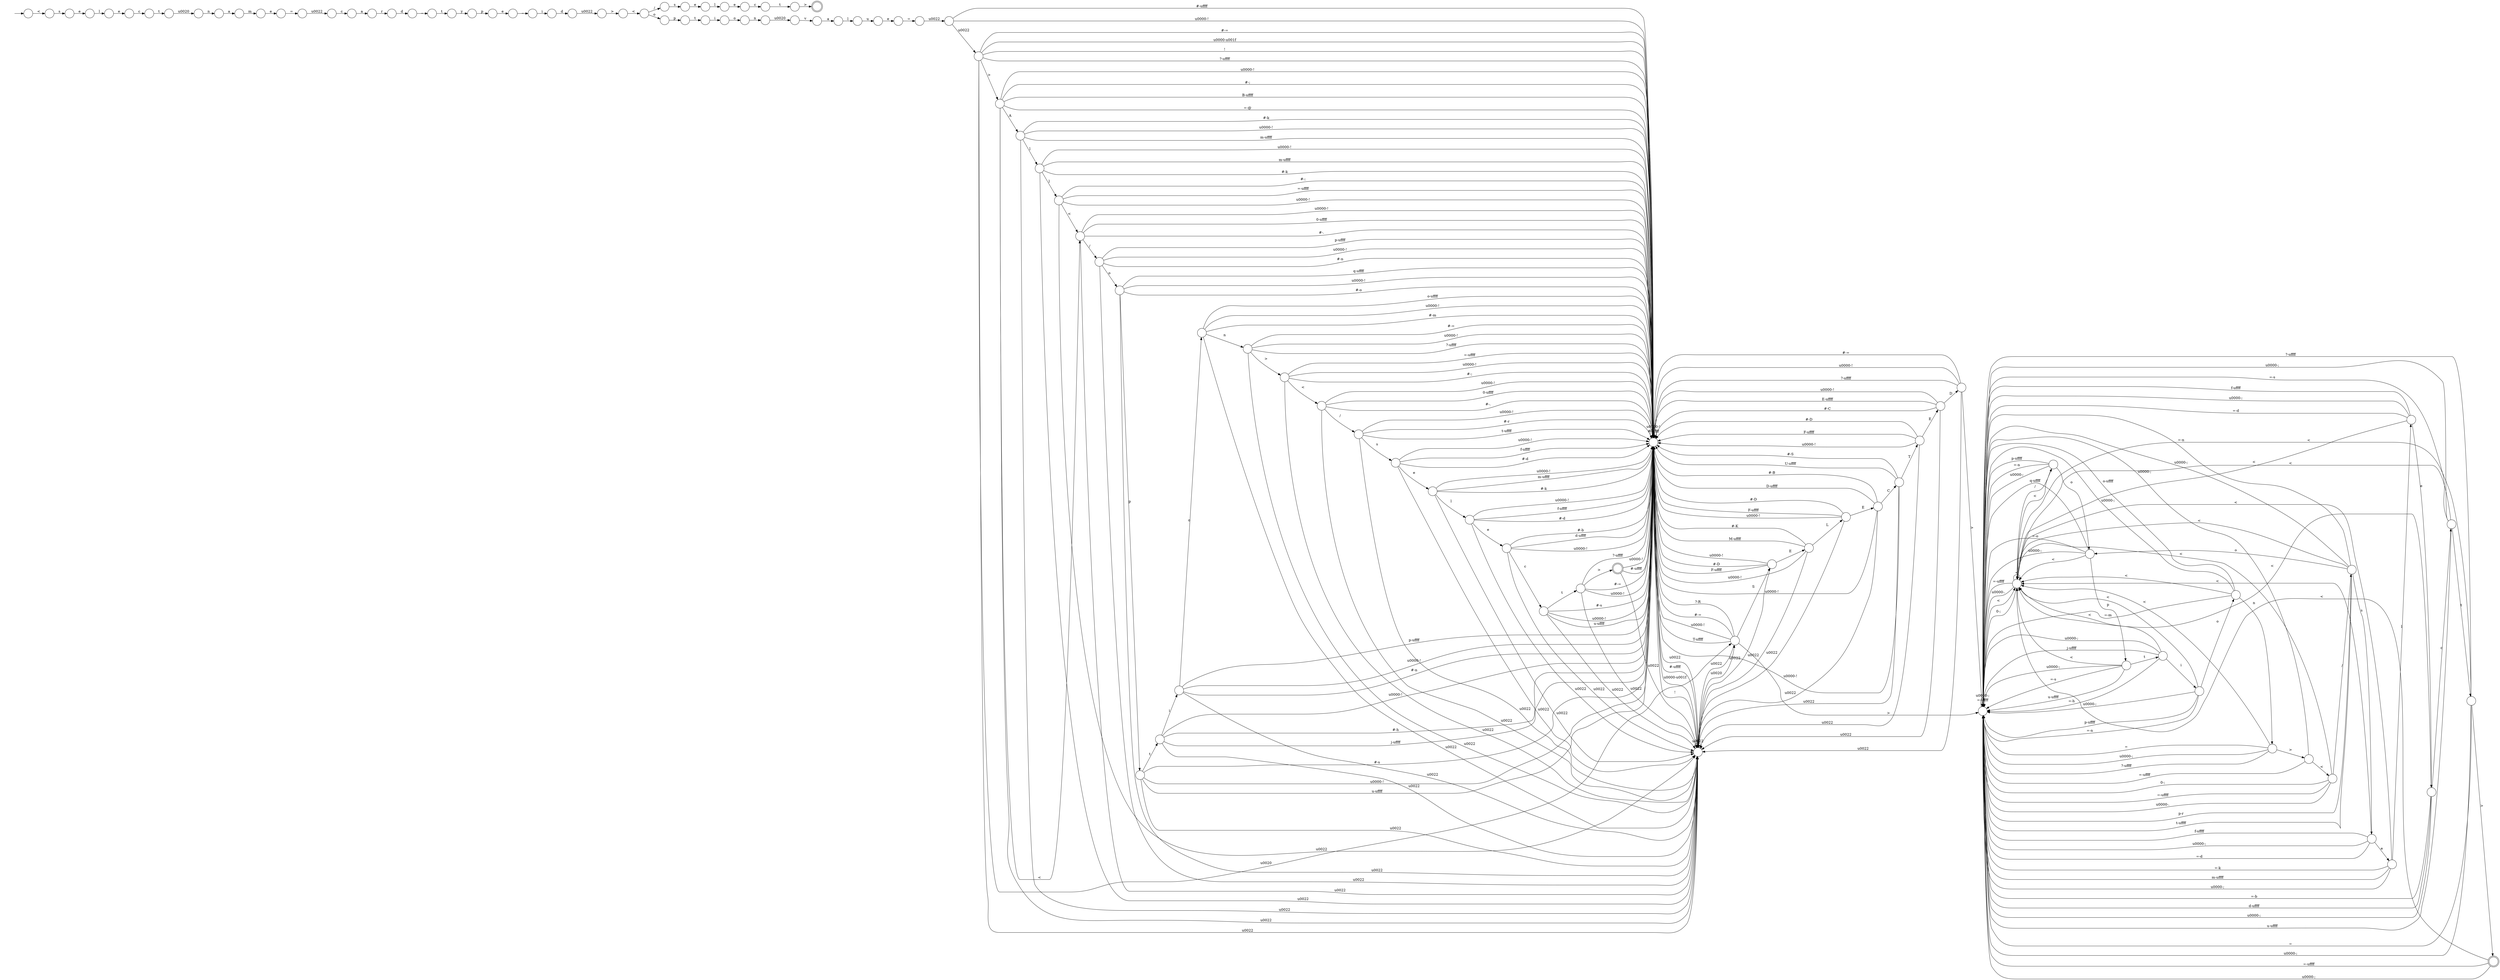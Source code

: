 digraph Automaton {
  rankdir = LR;
  0 [shape=circle,label=""];
  0 -> 81 [label="c"]
  1 [shape=circle,label=""];
  1 -> 18 [label="\u0022"]
  1 -> 63 [label="\u0000-!"]
  1 -> 63 [label="m-\uffff"]
  1 -> 70 [label="l"]
  1 -> 63 [label="#-k"]
  2 [shape=circle,label=""];
  2 -> 69 [label="p-r"]
  2 -> 28 [label="s"]
  2 -> 69 [label="t-\uffff"]
  2 -> 69 [label="=-n"]
  2 -> 69 [label="\u0000-;"]
  2 -> 95 [label="<"]
  2 -> 79 [label="o"]
  3 [shape=doublecircle,label=""];
  4 [shape=circle,label=""];
  4 -> 94 [label="="]
  5 [shape=circle,label=""];
  initial [shape=plaintext,label=""];
  initial -> 5
  5 -> 80 [label="<"]
  6 [shape=circle,label=""];
  6 -> 97 [label="e"]
  7 [shape=circle,label=""];
  7 -> 48 [label="i"]
  7 -> 69 [label="=-h"]
  7 -> 69 [label="\u0000-;"]
  7 -> 95 [label="<"]
  7 -> 69 [label="j-\uffff"]
  8 [shape=circle,label=""];
  8 -> 65 [label="\u0022"]
  8 -> 63 [label="#-\uffff"]
  8 -> 63 [label="\u0000-!"]
  9 [shape=circle,label=""];
  9 -> 6 [label="p"]
  10 [shape=circle,label=""];
  10 -> 22 [label="l"]
  11 [shape=circle,label=""];
  11 -> 78 [label="a"]
  12 [shape=circle,label=""];
  12 -> 9 [label="y"]
  13 [shape=circle,label=""];
  13 -> 18 [label="\u0022"]
  13 -> 104 [label="t"]
  13 -> 63 [label="#-s"]
  13 -> 63 [label="\u0000-!"]
  13 -> 63 [label="u-\uffff"]
  14 [shape=circle,label=""];
  14 -> 101 [label="i"]
  15 [shape=circle,label=""];
  15 -> 10 [label="e"]
  16 [shape=circle,label=""];
  16 -> 8 [label="\u0022"]
  17 [shape=circle,label=""];
  17 -> 18 [label="\u0022"]
  17 -> 63 [label="#-="]
  17 -> 63 [label="\u0000-!"]
  17 -> 103 [label=">"]
  17 -> 63 [label="?-\uffff"]
  18 [shape=circle,label=""];
  18 -> 18 [label="\u0022"]
  18 -> 63 [label="#-\uffff"]
  18 -> 63 [label="\u0000-\u001f"]
  18 -> 73 [label="\u0020"]
  18 -> 63 [label="!"]
  19 [shape=circle,label=""];
  19 -> 91 [label="n"]
  20 [shape=circle,label=""];
  20 -> 18 [label="\u0022"]
  20 -> 63 [label="\u0000-!"]
  20 -> 63 [label="#-K"]
  20 -> 46 [label="L"]
  20 -> 63 [label="M-\uffff"]
  21 [shape=circle,label=""];
  21 -> 69 [label="=-\uffff"]
  21 -> 69 [label="\u0000-;"]
  21 -> 39 [label="<"]
  22 [shape=circle,label=""];
  22 -> 75 [label="e"]
  23 [shape=circle,label=""];
  23 -> 33 [label="v"]
  24 [shape=circle,label=""];
  24 -> 59 [label="t"]
  25 [shape=circle,label=""];
  25 -> 15 [label="s"]
  26 [shape=circle,label=""];
  26 -> 62 [label="\u0022"]
  27 [shape=circle,label=""];
  27 -> 18 [label="\u0022"]
  27 -> 63 [label="\u0000-!"]
  27 -> 63 [label="m-\uffff"]
  27 -> 57 [label="l"]
  27 -> 63 [label="#-k"]
  28 [shape=circle,label=""];
  28 -> 87 [label="e"]
  28 -> 69 [label="f-\uffff"]
  28 -> 69 [label="\u0000-;"]
  28 -> 95 [label="<"]
  28 -> 69 [label="=-d"]
  29 [shape=circle,label=""];
  29 -> 69 [label="="]
  29 -> 86 [label=">"]
  29 -> 69 [label="\u0000-;"]
  29 -> 95 [label="<"]
  29 -> 69 [label="?-\uffff"]
  30 [shape=circle,label=""];
  30 -> 41 [label="r"]
  31 [shape=circle,label=""];
  31 -> 69 [label="p-\uffff"]
  31 -> 69 [label="=-n"]
  31 -> 69 [label="\u0000-;"]
  31 -> 95 [label="<"]
  31 -> 79 [label="o"]
  32 [shape=circle,label=""];
  32 -> 83 [label="l"]
  33 [shape=circle,label=""];
  33 -> 44 [label="a"]
  34 [shape=circle,label=""];
  34 -> 18 [label="\u0022"]
  34 -> 63 [label="p-\uffff"]
  34 -> 63 [label="\u0000-!"]
  34 -> 63 [label="#-n"]
  34 -> 74 [label="o"]
  35 [shape=circle,label=""];
  35 -> 18 [label="\u0022"]
  35 -> 63 [label="\u0000-!"]
  35 -> 53 [label="T"]
  35 -> 63 [label="#-S"]
  35 -> 63 [label="U-\uffff"]
  36 [shape=circle,label=""];
  36 -> 18 [label="\u0022"]
  36 -> 63 [label="\u0000-!"]
  36 -> 27 [label="e"]
  36 -> 63 [label="f-\uffff"]
  36 -> 63 [label="#-d"]
  37 [shape=circle,label=""];
  37 -> 18 [label="\u0022"]
  37 -> 63 [label="#-="]
  37 -> 63 [label="\u0000-!"]
  37 -> 69 [label=">"]
  37 -> 63 [label="?-\uffff"]
  38 [shape=circle,label=""];
  38 -> 25 [label="/"]
  38 -> 61 [label="o"]
  39 [shape=circle,label=""];
  39 -> 69 [label="0-;"]
  39 -> 69 [label="=-\uffff"]
  39 -> 69 [label="\u0000-."]
  39 -> 2 [label="/"]
  39 -> 95 [label="<"]
  40 [shape=circle,label=""];
  40 -> 32 [label="e"]
  41 [shape=circle,label=""];
  41 -> 56 [label="d"]
  42 [shape=circle,label=""];
  42 -> 12 [label="t"]
  43 [shape=circle,label=""];
  43 -> 18 [label="\u0022"]
  43 -> 51 [label="t"]
  43 -> 63 [label="#-s"]
  43 -> 63 [label="\u0000-!"]
  43 -> 63 [label="u-\uffff"]
  44 [shape=circle,label=""];
  44 -> 54 [label="l"]
  45 [shape=doublecircle,label=""];
  45 -> 18 [label="\u0022"]
  45 -> 63 [label="#-\uffff"]
  45 -> 63 [label="\u0000-!"]
  46 [shape=circle,label=""];
  46 -> 63 [label="#-D"]
  46 -> 18 [label="\u0022"]
  46 -> 63 [label="F-\uffff"]
  46 -> 63 [label="\u0000-!"]
  46 -> 49 [label="E"]
  47 [shape=circle,label=""];
  47 -> 90 [label="e"]
  48 [shape=circle,label=""];
  48 -> 69 [label="p-\uffff"]
  48 -> 69 [label="=-n"]
  48 -> 69 [label="\u0000-;"]
  48 -> 95 [label="<"]
  48 -> 96 [label="o"]
  49 [shape=circle,label=""];
  49 -> 18 [label="\u0022"]
  49 -> 63 [label="\u0000-!"]
  49 -> 35 [label="C"]
  49 -> 63 [label="#-B"]
  49 -> 63 [label="D-\uffff"]
  50 [shape=circle,label=""];
  50 -> 76 [label="\u0020"]
  51 [shape=circle,label=""];
  51 -> 18 [label="\u0022"]
  51 -> 63 [label="#-="]
  51 -> 63 [label="\u0000-!"]
  51 -> 45 [label=">"]
  51 -> 63 [label="?-\uffff"]
  52 [shape=circle,label=""];
  52 -> 38 [label="<"]
  53 [shape=circle,label=""];
  53 -> 63 [label="#-D"]
  53 -> 18 [label="\u0022"]
  53 -> 63 [label="F-\uffff"]
  53 -> 63 [label="\u0000-!"]
  53 -> 58 [label="E"]
  54 [shape=circle,label=""];
  54 -> 47 [label="u"]
  55 [shape=circle,label=""];
  55 -> 18 [label="\u0022"]
  55 -> 63 [label="\u0000-!"]
  55 -> 63 [label="#-r"]
  55 -> 36 [label="s"]
  55 -> 63 [label="t-\uffff"]
  56 [shape=circle,label=""];
  56 -> 42 [label="_"]
  57 [shape=circle,label=""];
  57 -> 18 [label="\u0022"]
  57 -> 102 [label="e"]
  57 -> 63 [label="\u0000-!"]
  57 -> 63 [label="f-\uffff"]
  57 -> 63 [label="#-d"]
  58 [shape=circle,label=""];
  58 -> 18 [label="\u0022"]
  58 -> 37 [label="D"]
  58 -> 63 [label="\u0000-!"]
  58 -> 63 [label="E-\uffff"]
  58 -> 63 [label="#-C"]
  59 [shape=circle,label=""];
  59 -> 3 [label=">"]
  60 [shape=circle,label=""];
  60 -> 72 [label="e"]
  60 -> 69 [label="f-\uffff"]
  60 -> 69 [label="\u0000-;"]
  60 -> 95 [label="<"]
  60 -> 69 [label="=-d"]
  61 [shape=circle,label=""];
  61 -> 67 [label="p"]
  62 [shape=circle,label=""];
  62 -> 52 [label=">"]
  63 [shape=circle,label=""];
  63 -> 18 [label="\u0022"]
  63 -> 63 [label="#-\uffff"]
  63 -> 63 [label="\u0000-!"]
  64 [shape=circle,label=""];
  64 -> 63 [label="#-D"]
  64 -> 18 [label="\u0022"]
  64 -> 63 [label="F-\uffff"]
  64 -> 63 [label="\u0000-!"]
  64 -> 20 [label="E"]
  65 [shape=circle,label=""];
  65 -> 18 [label="\u0022"]
  65 -> 63 [label="#-="]
  65 -> 92 [label=">"]
  65 -> 63 [label="\u0000-\u001f"]
  65 -> 73 [label="\u0020"]
  65 -> 63 [label="!"]
  65 -> 63 [label="?-\uffff"]
  66 [shape=circle,label=""];
  66 -> 18 [label="\u0022"]
  66 -> 84 [label="/"]
  66 -> 63 [label="\u0000-!"]
  66 -> 63 [label="0-\uffff"]
  66 -> 63 [label="#-."]
  67 [shape=circle,label=""];
  67 -> 99 [label="t"]
  68 [shape=circle,label=""];
  68 -> 18 [label="\u0022"]
  68 -> 55 [label="/"]
  68 -> 63 [label="\u0000-!"]
  68 -> 63 [label="0-\uffff"]
  68 -> 63 [label="#-."]
  69 [shape=circle,label=""];
  69 -> 69 [label="=-\uffff"]
  69 -> 69 [label="\u0000-;"]
  69 -> 95 [label="<"]
  70 [shape=circle,label=""];
  70 -> 18 [label="\u0022"]
  70 -> 63 [label="=-\uffff"]
  70 -> 63 [label="\u0000-!"]
  70 -> 63 [label="#-;"]
  70 -> 66 [label="<"]
  71 [shape=circle,label=""];
  71 -> 4 [label="e"]
  72 [shape=circle,label=""];
  72 -> 77 [label="c"]
  72 -> 69 [label="=-b"]
  72 -> 69 [label="d-\uffff"]
  72 -> 69 [label="\u0000-;"]
  72 -> 95 [label="<"]
  73 [shape=circle,label=""];
  73 -> 63 [label="?-R"]
  73 -> 18 [label="\u0022"]
  73 -> 63 [label="#-="]
  73 -> 64 [label="S"]
  73 -> 63 [label="\u0000-!"]
  73 -> 69 [label=">"]
  73 -> 63 [label="T-\uffff"]
  74 [shape=circle,label=""];
  74 -> 17 [label="n"]
  74 -> 18 [label="\u0022"]
  74 -> 63 [label="o-\uffff"]
  74 -> 63 [label="\u0000-!"]
  74 -> 63 [label="#-m"]
  75 [shape=circle,label=""];
  75 -> 24 [label="c"]
  76 [shape=circle,label=""];
  76 -> 11 [label="n"]
  77 [shape=circle,label=""];
  77 -> 29 [label="t"]
  77 -> 69 [label="u-\uffff"]
  77 -> 69 [label="\u0000-;"]
  77 -> 95 [label="<"]
  77 -> 69 [label="=-s"]
  78 [shape=circle,label=""];
  78 -> 71 [label="m"]
  79 [shape=circle,label=""];
  79 -> 69 [label="q-\uffff"]
  79 -> 85 [label="p"]
  79 -> 69 [label="=-o"]
  79 -> 69 [label="\u0000-;"]
  79 -> 95 [label="<"]
  80 [shape=circle,label=""];
  80 -> 40 [label="s"]
  81 [shape=circle,label=""];
  81 -> 50 [label="t"]
  82 [shape=circle,label=""];
  82 -> 89 [label="c"]
  83 [shape=circle,label=""];
  83 -> 0 [label="e"]
  84 [shape=circle,label=""];
  84 -> 18 [label="\u0022"]
  84 -> 63 [label="p-\uffff"]
  84 -> 63 [label="\u0000-!"]
  84 -> 63 [label="#-n"]
  84 -> 88 [label="o"]
  85 [shape=circle,label=""];
  85 -> 7 [label="t"]
  85 -> 69 [label="u-\uffff"]
  85 -> 69 [label="\u0000-;"]
  85 -> 95 [label="<"]
  85 -> 69 [label="=-s"]
  86 [shape=doublecircle,label=""];
  86 -> 69 [label="=-\uffff"]
  86 -> 69 [label="\u0000-;"]
  86 -> 95 [label="<"]
  87 [shape=circle,label=""];
  87 -> 69 [label="=-k"]
  87 -> 69 [label="m-\uffff"]
  87 -> 60 [label="l"]
  87 -> 69 [label="\u0000-;"]
  87 -> 95 [label="<"]
  88 [shape=circle,label=""];
  88 -> 63 [label="q-\uffff"]
  88 -> 18 [label="\u0022"]
  88 -> 63 [label="\u0000-!"]
  88 -> 13 [label="p"]
  88 -> 63 [label="#-o"]
  89 [shape=circle,label=""];
  89 -> 30 [label="a"]
  90 [shape=circle,label=""];
  90 -> 16 [label="="]
  91 [shape=circle,label=""];
  91 -> 23 [label="\u0020"]
  92 [shape=circle,label=""];
  92 -> 18 [label="\u0022"]
  92 -> 93 [label="A"]
  92 -> 63 [label="\u0000-!"]
  92 -> 63 [label="#-;"]
  92 -> 63 [label="B-\uffff"]
  92 -> 63 [label="=-@"]
  92 -> 66 [label="<"]
  93 [shape=circle,label=""];
  93 -> 18 [label="\u0022"]
  93 -> 63 [label="\u0000-!"]
  93 -> 63 [label="m-\uffff"]
  93 -> 1 [label="l"]
  93 -> 63 [label="#-k"]
  94 [shape=circle,label=""];
  94 -> 82 [label="\u0022"]
  95 [shape=circle,label=""];
  95 -> 69 [label="0-;"]
  95 -> 69 [label="=-\uffff"]
  95 -> 69 [label="\u0000-."]
  95 -> 31 [label="/"]
  95 -> 95 [label="<"]
  96 [shape=circle,label=""];
  96 -> 100 [label="n"]
  96 -> 69 [label="o-\uffff"]
  96 -> 69 [label="\u0000-;"]
  96 -> 95 [label="<"]
  96 -> 69 [label="=-m"]
  97 [shape=circle,label=""];
  97 -> 14 [label="_"]
  98 [shape=circle,label=""];
  98 -> 19 [label="o"]
  99 [shape=circle,label=""];
  99 -> 98 [label="i"]
  100 [shape=circle,label=""];
  100 -> 69 [label="="]
  100 -> 21 [label=">"]
  100 -> 69 [label="\u0000-;"]
  100 -> 95 [label="<"]
  100 -> 69 [label="?-\uffff"]
  101 [shape=circle,label=""];
  101 -> 26 [label="d"]
  102 [shape=circle,label=""];
  102 -> 18 [label="\u0022"]
  102 -> 43 [label="c"]
  102 -> 63 [label="\u0000-!"]
  102 -> 63 [label="#-b"]
  102 -> 63 [label="d-\uffff"]
  103 [shape=circle,label=""];
  103 -> 18 [label="\u0022"]
  103 -> 63 [label="=-\uffff"]
  103 -> 63 [label="\u0000-!"]
  103 -> 63 [label="#-;"]
  103 -> 68 [label="<"]
  104 [shape=circle,label=""];
  104 -> 18 [label="\u0022"]
  104 -> 63 [label="\u0000-!"]
  104 -> 34 [label="i"]
  104 -> 63 [label="#-h"]
  104 -> 63 [label="j-\uffff"]
}

